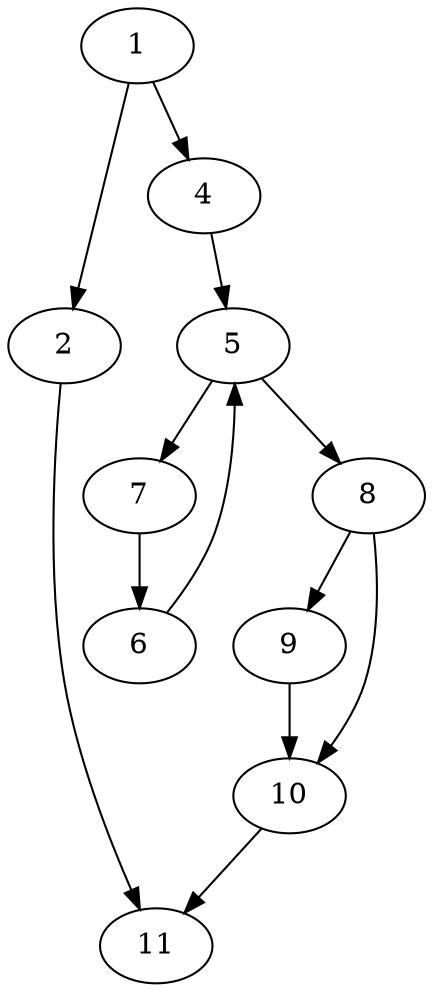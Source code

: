 Digraph G {
	1 -> 2;
	1 -> 4;
	2 -> 11;
	4 -> 5;
	5 -> 7;
	5 -> 8;
	6 -> 5;
	7 -> 6;
	8 -> 9;
	8 -> 10;
	9 -> 10;
	10 -> 11;
} 